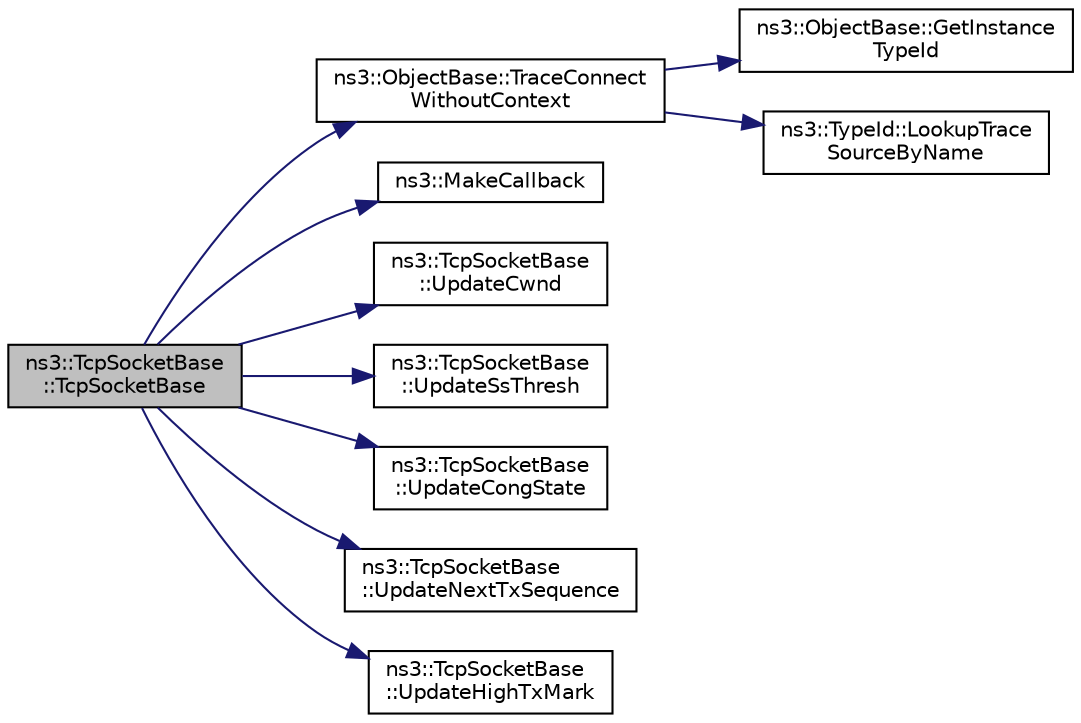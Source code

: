 digraph "ns3::TcpSocketBase::TcpSocketBase"
{
  edge [fontname="Helvetica",fontsize="10",labelfontname="Helvetica",labelfontsize="10"];
  node [fontname="Helvetica",fontsize="10",shape=record];
  rankdir="LR";
  Node1 [label="ns3::TcpSocketBase\l::TcpSocketBase",height=0.2,width=0.4,color="black", fillcolor="grey75", style="filled", fontcolor="black"];
  Node1 -> Node2 [color="midnightblue",fontsize="10",style="solid"];
  Node2 [label="ns3::ObjectBase::TraceConnect\lWithoutContext",height=0.2,width=0.4,color="black", fillcolor="white", style="filled",URL="$d2/dac/classns3_1_1ObjectBase.html#a1be45f6fd561e75dcac9dfa81b2b81e4"];
  Node2 -> Node3 [color="midnightblue",fontsize="10",style="solid"];
  Node3 [label="ns3::ObjectBase::GetInstance\lTypeId",height=0.2,width=0.4,color="black", fillcolor="white", style="filled",URL="$d2/dac/classns3_1_1ObjectBase.html#abe5b43a6f5b99a92a4c3122db31f06fb"];
  Node2 -> Node4 [color="midnightblue",fontsize="10",style="solid"];
  Node4 [label="ns3::TypeId::LookupTrace\lSourceByName",height=0.2,width=0.4,color="black", fillcolor="white", style="filled",URL="$d6/d11/classns3_1_1TypeId.html#a9b846d40a381142dc29f4dcd9b905c7f"];
  Node1 -> Node5 [color="midnightblue",fontsize="10",style="solid"];
  Node5 [label="ns3::MakeCallback",height=0.2,width=0.4,color="black", fillcolor="white", style="filled",URL="$dd/de0/group__makecallbackmemptr.html#ga9376283685aa99d204048d6a4b7610a4"];
  Node1 -> Node6 [color="midnightblue",fontsize="10",style="solid"];
  Node6 [label="ns3::TcpSocketBase\l::UpdateCwnd",height=0.2,width=0.4,color="black", fillcolor="white", style="filled",URL="$d1/d45/classns3_1_1TcpSocketBase.html#af45fbd60c8ccde3357801e31e93e163d",tooltip="Callback function to hook to TcpSocketState congestion window. "];
  Node1 -> Node7 [color="midnightblue",fontsize="10",style="solid"];
  Node7 [label="ns3::TcpSocketBase\l::UpdateSsThresh",height=0.2,width=0.4,color="black", fillcolor="white", style="filled",URL="$d1/d45/classns3_1_1TcpSocketBase.html#aa1abe21f8c190e2ab5a4b454ffc466e3",tooltip="Callback function to hook to TcpSocketState slow start threshold. "];
  Node1 -> Node8 [color="midnightblue",fontsize="10",style="solid"];
  Node8 [label="ns3::TcpSocketBase\l::UpdateCongState",height=0.2,width=0.4,color="black", fillcolor="white", style="filled",URL="$d1/d45/classns3_1_1TcpSocketBase.html#a8c31591889130527c14c4b2a5d0a2a4b",tooltip="Callback function to hook to TcpSocketState congestion state. "];
  Node1 -> Node9 [color="midnightblue",fontsize="10",style="solid"];
  Node9 [label="ns3::TcpSocketBase\l::UpdateNextTxSequence",height=0.2,width=0.4,color="black", fillcolor="white", style="filled",URL="$d1/d45/classns3_1_1TcpSocketBase.html#ad97775a4eaa42d5fea38ea20674889c4",tooltip="Callback function to hook to TcpSocketState next tx sequence. "];
  Node1 -> Node10 [color="midnightblue",fontsize="10",style="solid"];
  Node10 [label="ns3::TcpSocketBase\l::UpdateHighTxMark",height=0.2,width=0.4,color="black", fillcolor="white", style="filled",URL="$d1/d45/classns3_1_1TcpSocketBase.html#a4a2122af95f0f40965e4b8a894fd4814",tooltip="Callback function to hook to TcpSocketState high tx mark. "];
}

